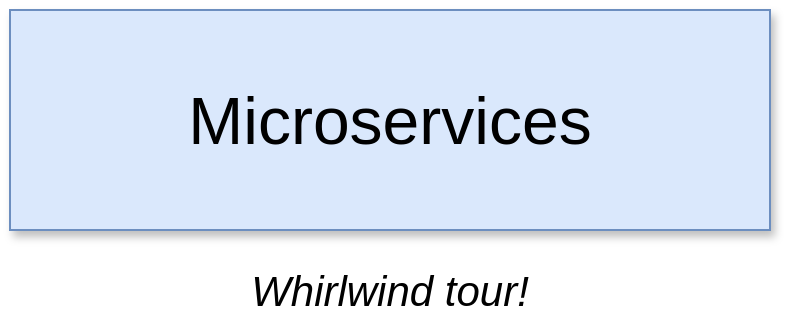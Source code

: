 <mxfile version="12.8.5" type="github" pages="5">
  <diagram id="qlwX-9r8trYWYWGOXYbg" name="01 - comm">
    <mxGraphModel dx="1502" dy="739" grid="1" gridSize="10" guides="1" tooltips="1" connect="1" arrows="1" fold="1" page="1" pageScale="1" pageWidth="1920" pageHeight="1200" math="0" shadow="0">
      <root>
        <mxCell id="0" />
        <mxCell id="1" parent="0" />
        <mxCell id="OYluc0RHpQjr6Qsa2xlA-1" value="Microservices" style="rounded=0;whiteSpace=wrap;html=1;fillColor=#dae8fc;strokeColor=#6c8ebf;shadow=1;fontSize=33;" parent="1" vertex="1">
          <mxGeometry x="490" y="260" width="380" height="110" as="geometry" />
        </mxCell>
        <mxCell id="OYluc0RHpQjr6Qsa2xlA-3" value="Whirlwind tour!" style="text;html=1;strokeColor=none;fillColor=none;align=center;verticalAlign=middle;whiteSpace=wrap;rounded=0;shadow=1;fontSize=21;fontStyle=2" parent="1" vertex="1">
          <mxGeometry x="540" y="390" width="280" height="20" as="geometry" />
        </mxCell>
      </root>
    </mxGraphModel>
  </diagram>
  <diagram id="BTQ-JIem5EseildOGPtw" name="02 - ecomm">
    
    <mxGraphModel dx="530" dy="359" grid="1" gridSize="10" guides="1" tooltips="1" connect="1" arrows="1" fold="1" page="1" pageScale="1" pageWidth="1920" pageHeight="1200" math="0" shadow="0">
      
      <root>
        
        <mxCell id="7WUI-5wfocPxUuXPmlUI-0" />
        
        <mxCell id="7WUI-5wfocPxUuXPmlUI-1" parent="7WUI-5wfocPxUuXPmlUI-0" />
        
        <mxCell id="7WUI-5wfocPxUuXPmlUI-3" value="" style="rounded=0;whiteSpace=wrap;html=1;shadow=1;fontSize=21;fillColor=#dae8fc;strokeColor=#6c8ebf;" vertex="1" parent="7WUI-5wfocPxUuXPmlUI-1">
          
          <mxGeometry x="390" y="270" width="180" height="230" as="geometry" />
          
        </mxCell>
        
        <mxCell id="7WUI-5wfocPxUuXPmlUI-4" value="" style="rounded=0;whiteSpace=wrap;html=1;shadow=1;fontSize=21;fillColor=#d5e8d4;strokeColor=#82b366;" vertex="1" parent="7WUI-5wfocPxUuXPmlUI-1">
          
          <mxGeometry x="610" y="270" width="180" height="230" as="geometry" />
          
        </mxCell>
        
        <mxCell id="7WUI-5wfocPxUuXPmlUI-5" value="" style="rounded=0;whiteSpace=wrap;html=1;shadow=1;fontSize=21;fillColor=#ffe6cc;strokeColor=#d79b00;" vertex="1" parent="7WUI-5wfocPxUuXPmlUI-1">
          
          <mxGeometry x="840" y="270" width="180" height="230" as="geometry" />
          
        </mxCell>
        
        <mxCell id="7WUI-5wfocPxUuXPmlUI-6" value="Users" style="text;html=1;strokeColor=none;fillColor=none;align=center;verticalAlign=middle;whiteSpace=wrap;rounded=0;shadow=1;fontSize=21;fontStyle=1" vertex="1" parent="7WUI-5wfocPxUuXPmlUI-1">
          
          <mxGeometry x="460" y="246" width="40" height="20" as="geometry" />
          
        </mxCell>
        
        <mxCell id="7WUI-5wfocPxUuXPmlUI-7" value="Orders" style="text;html=1;strokeColor=none;fillColor=none;align=center;verticalAlign=middle;whiteSpace=wrap;rounded=0;shadow=1;fontSize=21;fontStyle=1" vertex="1" parent="7WUI-5wfocPxUuXPmlUI-1">
          
          <mxGeometry x="680" y="246" width="40" height="20" as="geometry" />
          
        </mxCell>
        
        <mxCell id="7WUI-5wfocPxUuXPmlUI-8" value="Products" style="text;html=1;strokeColor=none;fillColor=none;align=center;verticalAlign=middle;whiteSpace=wrap;rounded=0;shadow=1;fontSize=21;fontStyle=1" vertex="1" parent="7WUI-5wfocPxUuXPmlUI-1">
          
          <mxGeometry x="910" y="246" width="40" height="20" as="geometry" />
          
        </mxCell>
        
        <mxCell id="7WUI-5wfocPxUuXPmlUI-9" value="Jane" style="rounded=0;whiteSpace=wrap;html=1;shadow=1;fontSize=14;" vertex="1" parent="7WUI-5wfocPxUuXPmlUI-1">
          
          <mxGeometry x="400" y="290" width="160" height="40" as="geometry" />
          
        </mxCell>
        
        <mxCell id="7WUI-5wfocPxUuXPmlUI-10" value="Alex" style="rounded=0;whiteSpace=wrap;html=1;shadow=1;fontSize=14;" vertex="1" parent="7WUI-5wfocPxUuXPmlUI-1">
          
          <mxGeometry x="400" y="340" width="160" height="40" as="geometry" />
          
        </mxCell>
        
        <mxCell id="7WUI-5wfocPxUuXPmlUI-11" value="John" style="rounded=0;whiteSpace=wrap;html=1;shadow=1;fontSize=14;" vertex="1" parent="7WUI-5wfocPxUuXPmlUI-1">
          
          <mxGeometry x="400" y="390" width="160" height="40" as="geometry" />
          
        </mxCell>
        
        <mxCell id="7WUI-5wfocPxUuXPmlUI-12" value="Pants" style="rounded=0;whiteSpace=wrap;html=1;shadow=1;fontSize=14;" vertex="1" parent="7WUI-5wfocPxUuXPmlUI-1">
          
          <mxGeometry x="850" y="290" width="160" height="40" as="geometry" />
          
        </mxCell>
        
        <mxCell id="7WUI-5wfocPxUuXPmlUI-13" value="Shoes" style="rounded=0;whiteSpace=wrap;html=1;shadow=1;fontSize=14;" vertex="1" parent="7WUI-5wfocPxUuXPmlUI-1">
          
          <mxGeometry x="850" y="340" width="160" height="40" as="geometry" />
          
        </mxCell>
        
        <mxCell id="7WUI-5wfocPxUuXPmlUI-14" value="Hat" style="rounded=0;whiteSpace=wrap;html=1;shadow=1;fontSize=14;" vertex="1" parent="7WUI-5wfocPxUuXPmlUI-1">
          
          <mxGeometry x="850" y="390" width="160" height="40" as="geometry" />
          
        </mxCell>
        
        <mxCell id="PN1VQ775qubNk5bEx44j-0" value="Order #1" style="rounded=0;whiteSpace=wrap;html=1;shadow=1;fontSize=14;" vertex="1" parent="7WUI-5wfocPxUuXPmlUI-1">
          
          <mxGeometry x="620" y="290" width="160" height="40" as="geometry" />
          
        </mxCell>
        
      </root>
      
    </mxGraphModel>
    
  </diagram>
  <diagram name="03 - ecomm" id="_F4aMO0APWg8X3gfZKjl">
    
    <mxGraphModel dx="747" dy="359" grid="1" gridSize="10" guides="1" tooltips="1" connect="1" arrows="1" fold="1" page="1" pageScale="1" pageWidth="1920" pageHeight="1200" math="0" shadow="0">
      
      <root>
        
        <mxCell id="Z5KhY8FX11t6L0uIZoOr-0" />
        
        <mxCell id="Z5KhY8FX11t6L0uIZoOr-1" parent="Z5KhY8FX11t6L0uIZoOr-0" />
        
        <mxCell id="Z5KhY8FX11t6L0uIZoOr-2" value="" style="rounded=0;whiteSpace=wrap;html=1;shadow=1;fontSize=21;fillColor=#dae8fc;strokeColor=#6c8ebf;" vertex="1" parent="Z5KhY8FX11t6L0uIZoOr-1">
          
          <mxGeometry x="390" y="270" width="180" height="230" as="geometry" />
          
        </mxCell>
        
        <mxCell id="Z5KhY8FX11t6L0uIZoOr-3" value="" style="rounded=0;whiteSpace=wrap;html=1;shadow=1;fontSize=21;fillColor=#d5e8d4;strokeColor=#82b366;" vertex="1" parent="Z5KhY8FX11t6L0uIZoOr-1">
          
          <mxGeometry x="610" y="270" width="180" height="230" as="geometry" />
          
        </mxCell>
        
        <mxCell id="Z5KhY8FX11t6L0uIZoOr-4" value="" style="rounded=0;whiteSpace=wrap;html=1;shadow=1;fontSize=21;fillColor=#ffe6cc;strokeColor=#d79b00;" vertex="1" parent="Z5KhY8FX11t6L0uIZoOr-1">
          
          <mxGeometry x="840" y="270" width="180" height="230" as="geometry" />
          
        </mxCell>
        
        <mxCell id="Z5KhY8FX11t6L0uIZoOr-5" value="Users" style="text;html=1;strokeColor=none;fillColor=none;align=center;verticalAlign=middle;whiteSpace=wrap;rounded=0;shadow=1;fontSize=21;fontStyle=1" vertex="1" parent="Z5KhY8FX11t6L0uIZoOr-1">
          
          <mxGeometry x="460" y="246" width="40" height="20" as="geometry" />
          
        </mxCell>
        
        <mxCell id="Z5KhY8FX11t6L0uIZoOr-6" value="Orders" style="text;html=1;strokeColor=none;fillColor=none;align=center;verticalAlign=middle;whiteSpace=wrap;rounded=0;shadow=1;fontSize=21;fontStyle=1" vertex="1" parent="Z5KhY8FX11t6L0uIZoOr-1">
          
          <mxGeometry x="680" y="246" width="40" height="20" as="geometry" />
          
        </mxCell>
        
        <mxCell id="Z5KhY8FX11t6L0uIZoOr-7" value="Products" style="text;html=1;strokeColor=none;fillColor=none;align=center;verticalAlign=middle;whiteSpace=wrap;rounded=0;shadow=1;fontSize=21;fontStyle=1" vertex="1" parent="Z5KhY8FX11t6L0uIZoOr-1">
          
          <mxGeometry x="910" y="246" width="40" height="20" as="geometry" />
          
        </mxCell>
        
        <mxCell id="Z5KhY8FX11t6L0uIZoOr-8" value="Jane" style="rounded=0;whiteSpace=wrap;html=1;shadow=1;fontSize=14;" vertex="1" parent="Z5KhY8FX11t6L0uIZoOr-1">
          
          <mxGeometry x="400" y="290" width="160" height="40" as="geometry" />
          
        </mxCell>
        
        <mxCell id="Z5KhY8FX11t6L0uIZoOr-9" value="Alex" style="rounded=0;whiteSpace=wrap;html=1;shadow=1;fontSize=14;" vertex="1" parent="Z5KhY8FX11t6L0uIZoOr-1">
          
          <mxGeometry x="400" y="340" width="160" height="40" as="geometry" />
          
        </mxCell>
        
        <mxCell id="Z5KhY8FX11t6L0uIZoOr-10" value="John" style="rounded=0;whiteSpace=wrap;html=1;shadow=1;fontSize=14;" vertex="1" parent="Z5KhY8FX11t6L0uIZoOr-1">
          
          <mxGeometry x="400" y="390" width="160" height="40" as="geometry" />
          
        </mxCell>
        
        <mxCell id="Z5KhY8FX11t6L0uIZoOr-11" value="Pants" style="rounded=0;whiteSpace=wrap;html=1;shadow=1;fontSize=14;" vertex="1" parent="Z5KhY8FX11t6L0uIZoOr-1">
          
          <mxGeometry x="850" y="290" width="160" height="40" as="geometry" />
          
        </mxCell>
        
        <mxCell id="Z5KhY8FX11t6L0uIZoOr-12" value="Shoes" style="rounded=0;whiteSpace=wrap;html=1;shadow=1;fontSize=14;" vertex="1" parent="Z5KhY8FX11t6L0uIZoOr-1">
          
          <mxGeometry x="850" y="340" width="160" height="40" as="geometry" />
          
        </mxCell>
        
        <mxCell id="Z5KhY8FX11t6L0uIZoOr-13" value="Hat" style="rounded=0;whiteSpace=wrap;html=1;shadow=1;fontSize=14;" vertex="1" parent="Z5KhY8FX11t6L0uIZoOr-1">
          
          <mxGeometry x="850" y="390" width="160" height="40" as="geometry" />
          
        </mxCell>
        
        <mxCell id="Z5KhY8FX11t6L0uIZoOr-14" value="Order #1&lt;br&gt;&lt;br&gt;&lt;br&gt;&lt;br&gt;" style="rounded=0;whiteSpace=wrap;html=1;shadow=1;fontSize=14;" vertex="1" parent="Z5KhY8FX11t6L0uIZoOr-1">
          
          <mxGeometry x="620" y="295" width="160" height="85" as="geometry" />
          
        </mxCell>
        
        <mxCell id="Z5KhY8FX11t6L0uIZoOr-15" style="edgeStyle=orthogonalEdgeStyle;rounded=0;orthogonalLoop=1;jettySize=auto;html=1;exitX=0;exitY=0.5;exitDx=0;exitDy=0;entryX=1;entryY=0.5;entryDx=0;entryDy=0;fontSize=14;" edge="1" parent="Z5KhY8FX11t6L0uIZoOr-1" source="Z5KhY8FX11t6L0uIZoOr-16" target="Z5KhY8FX11t6L0uIZoOr-8">
          
          <mxGeometry relative="1" as="geometry" />
          
        </mxCell>
        
        <mxCell id="Z5KhY8FX11t6L0uIZoOr-16" value="Jane" style="rounded=0;whiteSpace=wrap;html=1;shadow=0;fontSize=14;fillColor=#e1d5e7;strokeColor=#9673a6;" vertex="1" parent="Z5KhY8FX11t6L0uIZoOr-1">
          
          <mxGeometry x="645" y="330" width="110" height="20" as="geometry" />
          
        </mxCell>
        
        <mxCell id="Z5KhY8FX11t6L0uIZoOr-17" style="edgeStyle=orthogonalEdgeStyle;rounded=0;orthogonalLoop=1;jettySize=auto;html=1;exitX=1;exitY=0.5;exitDx=0;exitDy=0;entryX=0;entryY=0.5;entryDx=0;entryDy=0;fontSize=14;" edge="1" parent="Z5KhY8FX11t6L0uIZoOr-1" source="Z5KhY8FX11t6L0uIZoOr-18" target="Z5KhY8FX11t6L0uIZoOr-13">
          
          <mxGeometry relative="1" as="geometry" />
          
        </mxCell>
        
        <mxCell id="Z5KhY8FX11t6L0uIZoOr-18" value="Hat" style="rounded=0;whiteSpace=wrap;html=1;shadow=0;fontSize=14;fillColor=#fff2cc;strokeColor=#d6b656;" vertex="1" parent="Z5KhY8FX11t6L0uIZoOr-1">
          
          <mxGeometry x="645" y="355" width="110" height="20" as="geometry" />
          
        </mxCell>
        
      </root>
      
    </mxGraphModel>
    
  </diagram>
  <diagram id="HIcLxp-yMy2wKbBB_MXp" name="04 - ecomm">
    
    <mxGraphModel dx="866" dy="478" grid="1" gridSize="10" guides="1" tooltips="1" connect="1" arrows="1" fold="1" page="1" pageScale="1" pageWidth="1920" pageHeight="1200" math="0" shadow="0">
      
      <root>
        
        <mxCell id="EENZRoe98XywxA6RO5QJ-0" />
        
        <mxCell id="EENZRoe98XywxA6RO5QJ-1" parent="EENZRoe98XywxA6RO5QJ-0" />
        
        <mxCell id="EENZRoe98XywxA6RO5QJ-2" value="" style="strokeWidth=1;shadow=0;dashed=0;align=center;html=1;shape=mxgraph.mockup.containers.browserWindow;rSize=0;strokeColor=#666666;strokeColor2=#008cff;strokeColor3=#c4c4c4;mainText=,;recursiveResize=0;fontSize=14;" vertex="1" parent="EENZRoe98XywxA6RO5QJ-1">
          
          <mxGeometry x="270" y="210" width="390" height="370" as="geometry" />
          
        </mxCell>
        
        <mxCell id="EENZRoe98XywxA6RO5QJ-3" value="Page 1" style="strokeWidth=1;shadow=0;dashed=0;align=center;html=1;shape=mxgraph.mockup.containers.anchor;fontSize=17;fontColor=#666666;align=left;" vertex="1" parent="EENZRoe98XywxA6RO5QJ-2">
          
          <mxGeometry x="60" y="12" width="110" height="26" as="geometry" />
          
        </mxCell>
        
        <mxCell id="EENZRoe98XywxA6RO5QJ-4" value="https://www.ecomm.com" style="strokeWidth=1;shadow=0;dashed=0;align=center;html=1;shape=mxgraph.mockup.containers.anchor;rSize=0;fontSize=17;fontColor=#666666;align=left;" vertex="1" parent="EENZRoe98XywxA6RO5QJ-2">
          
          <mxGeometry x="130" y="60" width="250" height="26" as="geometry" />
          
        </mxCell>
        
        <mxCell id="EENZRoe98XywxA6RO5QJ-5" value="Sign Up" style="rounded=0;whiteSpace=wrap;html=1;shadow=0;fontSize=19;fillColor=#dae8fc;strokeColor=#6c8ebf;" vertex="1" parent="EENZRoe98XywxA6RO5QJ-2">
          
          <mxGeometry x="250" y="120" width="120" height="30" as="geometry" />
          
        </mxCell>
        
        <mxCell id="EENZRoe98XywxA6RO5QJ-6" value="&amp;nbsp; Hat" style="rounded=0;whiteSpace=wrap;html=1;shadow=0;fontSize=19;align=left;fillColor=#ffe6cc;strokeColor=#d79b00;fontStyle=1" vertex="1" parent="EENZRoe98XywxA6RO5QJ-2">
          
          <mxGeometry x="20" y="170" width="350" height="50" as="geometry" />
          
        </mxCell>
        
        <mxCell id="EENZRoe98XywxA6RO5QJ-7" value="&amp;nbsp; Pants" style="rounded=0;whiteSpace=wrap;html=1;shadow=0;fontSize=19;align=left;fillColor=#ffe6cc;strokeColor=#d79b00;fontStyle=1" vertex="1" parent="EENZRoe98XywxA6RO5QJ-2">
          
          <mxGeometry x="20" y="230" width="350" height="50" as="geometry" />
          
        </mxCell>
        
        <mxCell id="EENZRoe98XywxA6RO5QJ-8" value="&amp;nbsp; Shoes" style="rounded=0;whiteSpace=wrap;html=1;shadow=0;fontSize=19;align=left;fillColor=#ffe6cc;strokeColor=#d79b00;fontStyle=1" vertex="1" parent="EENZRoe98XywxA6RO5QJ-2">
          
          <mxGeometry x="20" y="290" width="350" height="50" as="geometry" />
          
        </mxCell>
        
        <mxCell id="O4unTSh_xeTCaTY1D2eW-0" value="Buy Now" style="rounded=0;whiteSpace=wrap;html=1;shadow=0;fontSize=19;fillColor=#d5e8d4;strokeColor=#82b366;" vertex="1" parent="EENZRoe98XywxA6RO5QJ-2">
          
          <mxGeometry x="260" y="175" width="100" height="40" as="geometry" />
          
        </mxCell>
        
        <mxCell id="O4unTSh_xeTCaTY1D2eW-1" value="Buy Now" style="rounded=0;whiteSpace=wrap;html=1;shadow=0;fontSize=19;fillColor=#d5e8d4;strokeColor=#82b366;" vertex="1" parent="EENZRoe98XywxA6RO5QJ-2">
          
          <mxGeometry x="260" y="235" width="100" height="40" as="geometry" />
          
        </mxCell>
        
        <mxCell id="O4unTSh_xeTCaTY1D2eW-2" value="Buy Now" style="rounded=0;whiteSpace=wrap;html=1;shadow=0;fontSize=19;fillColor=#d5e8d4;strokeColor=#82b366;" vertex="1" parent="EENZRoe98XywxA6RO5QJ-2">
          
          <mxGeometry x="260" y="295" width="100" height="40" as="geometry" />
          
        </mxCell>
        
        <mxCell id="O4unTSh_xeTCaTY1D2eW-3" value="Basic Ecommerce App" style="text;html=1;strokeColor=none;fillColor=none;align=center;verticalAlign=middle;whiteSpace=wrap;rounded=0;shadow=0;fontSize=28;fontStyle=1" vertex="1" parent="EENZRoe98XywxA6RO5QJ-1">
          
          <mxGeometry x="271.25" y="180" width="387.5" height="20" as="geometry" />
          
        </mxCell>
        
      </root>
      
    </mxGraphModel>
    
  </diagram>
  <diagram name="05 - calls" id="WX_nASDsboLt0VR7WL7D">
    <mxGraphModel dx="1001" dy="493" grid="1" gridSize="10" guides="1" tooltips="1" connect="1" arrows="1" fold="1" page="1" pageScale="1" pageWidth="1920" pageHeight="1200" math="0" shadow="0">
      <root>
        <mxCell id="yQOnjJa_b_2H6rog7AGt-0" />
        <mxCell id="yQOnjJa_b_2H6rog7AGt-1" parent="yQOnjJa_b_2H6rog7AGt-0" />
        <mxCell id="yQOnjJa_b_2H6rog7AGt-2" value="" style="strokeWidth=1;shadow=0;dashed=0;align=center;html=1;shape=mxgraph.mockup.containers.browserWindow;rSize=0;strokeColor=#666666;strokeColor2=#008cff;strokeColor3=#c4c4c4;mainText=,;recursiveResize=0;fontSize=14;" parent="yQOnjJa_b_2H6rog7AGt-1" vertex="1">
          <mxGeometry x="270" y="210" width="390" height="370" as="geometry" />
        </mxCell>
        <mxCell id="yQOnjJa_b_2H6rog7AGt-3" value="Page 1" style="strokeWidth=1;shadow=0;dashed=0;align=center;html=1;shape=mxgraph.mockup.containers.anchor;fontSize=17;fontColor=#666666;align=left;" parent="yQOnjJa_b_2H6rog7AGt-2" vertex="1">
          <mxGeometry x="60" y="12" width="110" height="26" as="geometry" />
        </mxCell>
        <mxCell id="yQOnjJa_b_2H6rog7AGt-4" value="https://www.ecomm.com" style="strokeWidth=1;shadow=0;dashed=0;align=center;html=1;shape=mxgraph.mockup.containers.anchor;rSize=0;fontSize=17;fontColor=#666666;align=left;" parent="yQOnjJa_b_2H6rog7AGt-2" vertex="1">
          <mxGeometry x="130" y="60" width="250" height="26" as="geometry" />
        </mxCell>
        <mxCell id="yQOnjJa_b_2H6rog7AGt-5" value="Sign Up" style="rounded=0;whiteSpace=wrap;html=1;shadow=0;fontSize=19;fillColor=#dae8fc;strokeColor=#6c8ebf;" parent="yQOnjJa_b_2H6rog7AGt-2" vertex="1">
          <mxGeometry x="250" y="120" width="120" height="30" as="geometry" />
        </mxCell>
        <mxCell id="yQOnjJa_b_2H6rog7AGt-6" value="&amp;nbsp; Hat" style="rounded=0;whiteSpace=wrap;html=1;shadow=0;fontSize=19;align=left;fillColor=#ffe6cc;strokeColor=#d79b00;fontStyle=1" parent="yQOnjJa_b_2H6rog7AGt-2" vertex="1">
          <mxGeometry x="20" y="170" width="350" height="50" as="geometry" />
        </mxCell>
        <mxCell id="yQOnjJa_b_2H6rog7AGt-7" value="&amp;nbsp; Pants" style="rounded=0;whiteSpace=wrap;html=1;shadow=0;fontSize=19;align=left;fillColor=#ffe6cc;strokeColor=#d79b00;fontStyle=1" parent="yQOnjJa_b_2H6rog7AGt-2" vertex="1">
          <mxGeometry x="20" y="230" width="350" height="50" as="geometry" />
        </mxCell>
        <mxCell id="yQOnjJa_b_2H6rog7AGt-8" value="&amp;nbsp; Shoes" style="rounded=0;whiteSpace=wrap;html=1;shadow=0;fontSize=19;align=left;fillColor=#ffe6cc;strokeColor=#d79b00;fontStyle=1" parent="yQOnjJa_b_2H6rog7AGt-2" vertex="1">
          <mxGeometry x="20" y="290" width="350" height="50" as="geometry" />
        </mxCell>
        <mxCell id="yQOnjJa_b_2H6rog7AGt-9" value="Buy Now" style="rounded=0;whiteSpace=wrap;html=1;shadow=0;fontSize=19;fillColor=#d5e8d4;strokeColor=#82b366;" parent="yQOnjJa_b_2H6rog7AGt-2" vertex="1">
          <mxGeometry x="260" y="175" width="100" height="40" as="geometry" />
        </mxCell>
        <mxCell id="yQOnjJa_b_2H6rog7AGt-10" value="Buy Now" style="rounded=0;whiteSpace=wrap;html=1;shadow=0;fontSize=19;fillColor=#d5e8d4;strokeColor=#82b366;" parent="yQOnjJa_b_2H6rog7AGt-2" vertex="1">
          <mxGeometry x="260" y="235" width="100" height="40" as="geometry" />
        </mxCell>
        <mxCell id="yQOnjJa_b_2H6rog7AGt-11" value="Buy Now" style="rounded=0;whiteSpace=wrap;html=1;shadow=0;fontSize=19;fillColor=#d5e8d4;strokeColor=#82b366;" parent="yQOnjJa_b_2H6rog7AGt-2" vertex="1">
          <mxGeometry x="260" y="295" width="100" height="40" as="geometry" />
        </mxCell>
        <mxCell id="yQOnjJa_b_2H6rog7AGt-12" value="Basic Ecommerce App" style="text;html=1;strokeColor=none;fillColor=none;align=center;verticalAlign=middle;whiteSpace=wrap;rounded=0;shadow=0;fontSize=28;fontStyle=1" parent="yQOnjJa_b_2H6rog7AGt-1" vertex="1">
          <mxGeometry x="271.25" y="180" width="387.5" height="20" as="geometry" />
        </mxCell>
        <mxCell id="yQOnjJa_b_2H6rog7AGt-13" value="" style="rounded=0;whiteSpace=wrap;html=1;shadow=1;fontSize=28;fillColor=#f5f5f5;strokeColor=#666666;fontColor=#333333;" parent="yQOnjJa_b_2H6rog7AGt-1" vertex="1">
          <mxGeometry x="780" y="280" width="300" height="240" as="geometry" />
        </mxCell>
        <mxCell id="yQOnjJa_b_2H6rog7AGt-14" value="Monolithic Server" style="text;html=1;strokeColor=none;fillColor=none;align=center;verticalAlign=middle;whiteSpace=wrap;rounded=0;shadow=0;fontSize=28;fontStyle=1" parent="yQOnjJa_b_2H6rog7AGt-1" vertex="1">
          <mxGeometry x="787.5" y="250" width="285" height="20" as="geometry" />
        </mxCell>
        <mxCell id="yQOnjJa_b_2H6rog7AGt-15" value="Code to sign up a user" style="rounded=0;whiteSpace=wrap;html=1;shadow=1;fontSize=21;fillColor=#dae8fc;strokeColor=#6c8ebf;" parent="yQOnjJa_b_2H6rog7AGt-1" vertex="1">
          <mxGeometry x="793.75" y="300" width="272.5" height="55" as="geometry" />
        </mxCell>
        <mxCell id="yQOnjJa_b_2H6rog7AGt-16" value="Code to list available products" style="rounded=0;whiteSpace=wrap;html=1;shadow=1;fontSize=21;fillColor=#ffe6cc;strokeColor=#d79b00;" parent="yQOnjJa_b_2H6rog7AGt-1" vertex="1">
          <mxGeometry x="793.75" y="370" width="272.5" height="55" as="geometry" />
        </mxCell>
        <mxCell id="yQOnjJa_b_2H6rog7AGt-17" value="Code to purchase a product" style="rounded=0;whiteSpace=wrap;html=1;shadow=1;fontSize=21;fillColor=#d5e8d4;strokeColor=#82b366;" parent="yQOnjJa_b_2H6rog7AGt-1" vertex="1">
          <mxGeometry x="793.75" y="440" width="272.5" height="55" as="geometry" />
        </mxCell>
      </root>
    </mxGraphModel>
  </diagram>
</mxfile>
